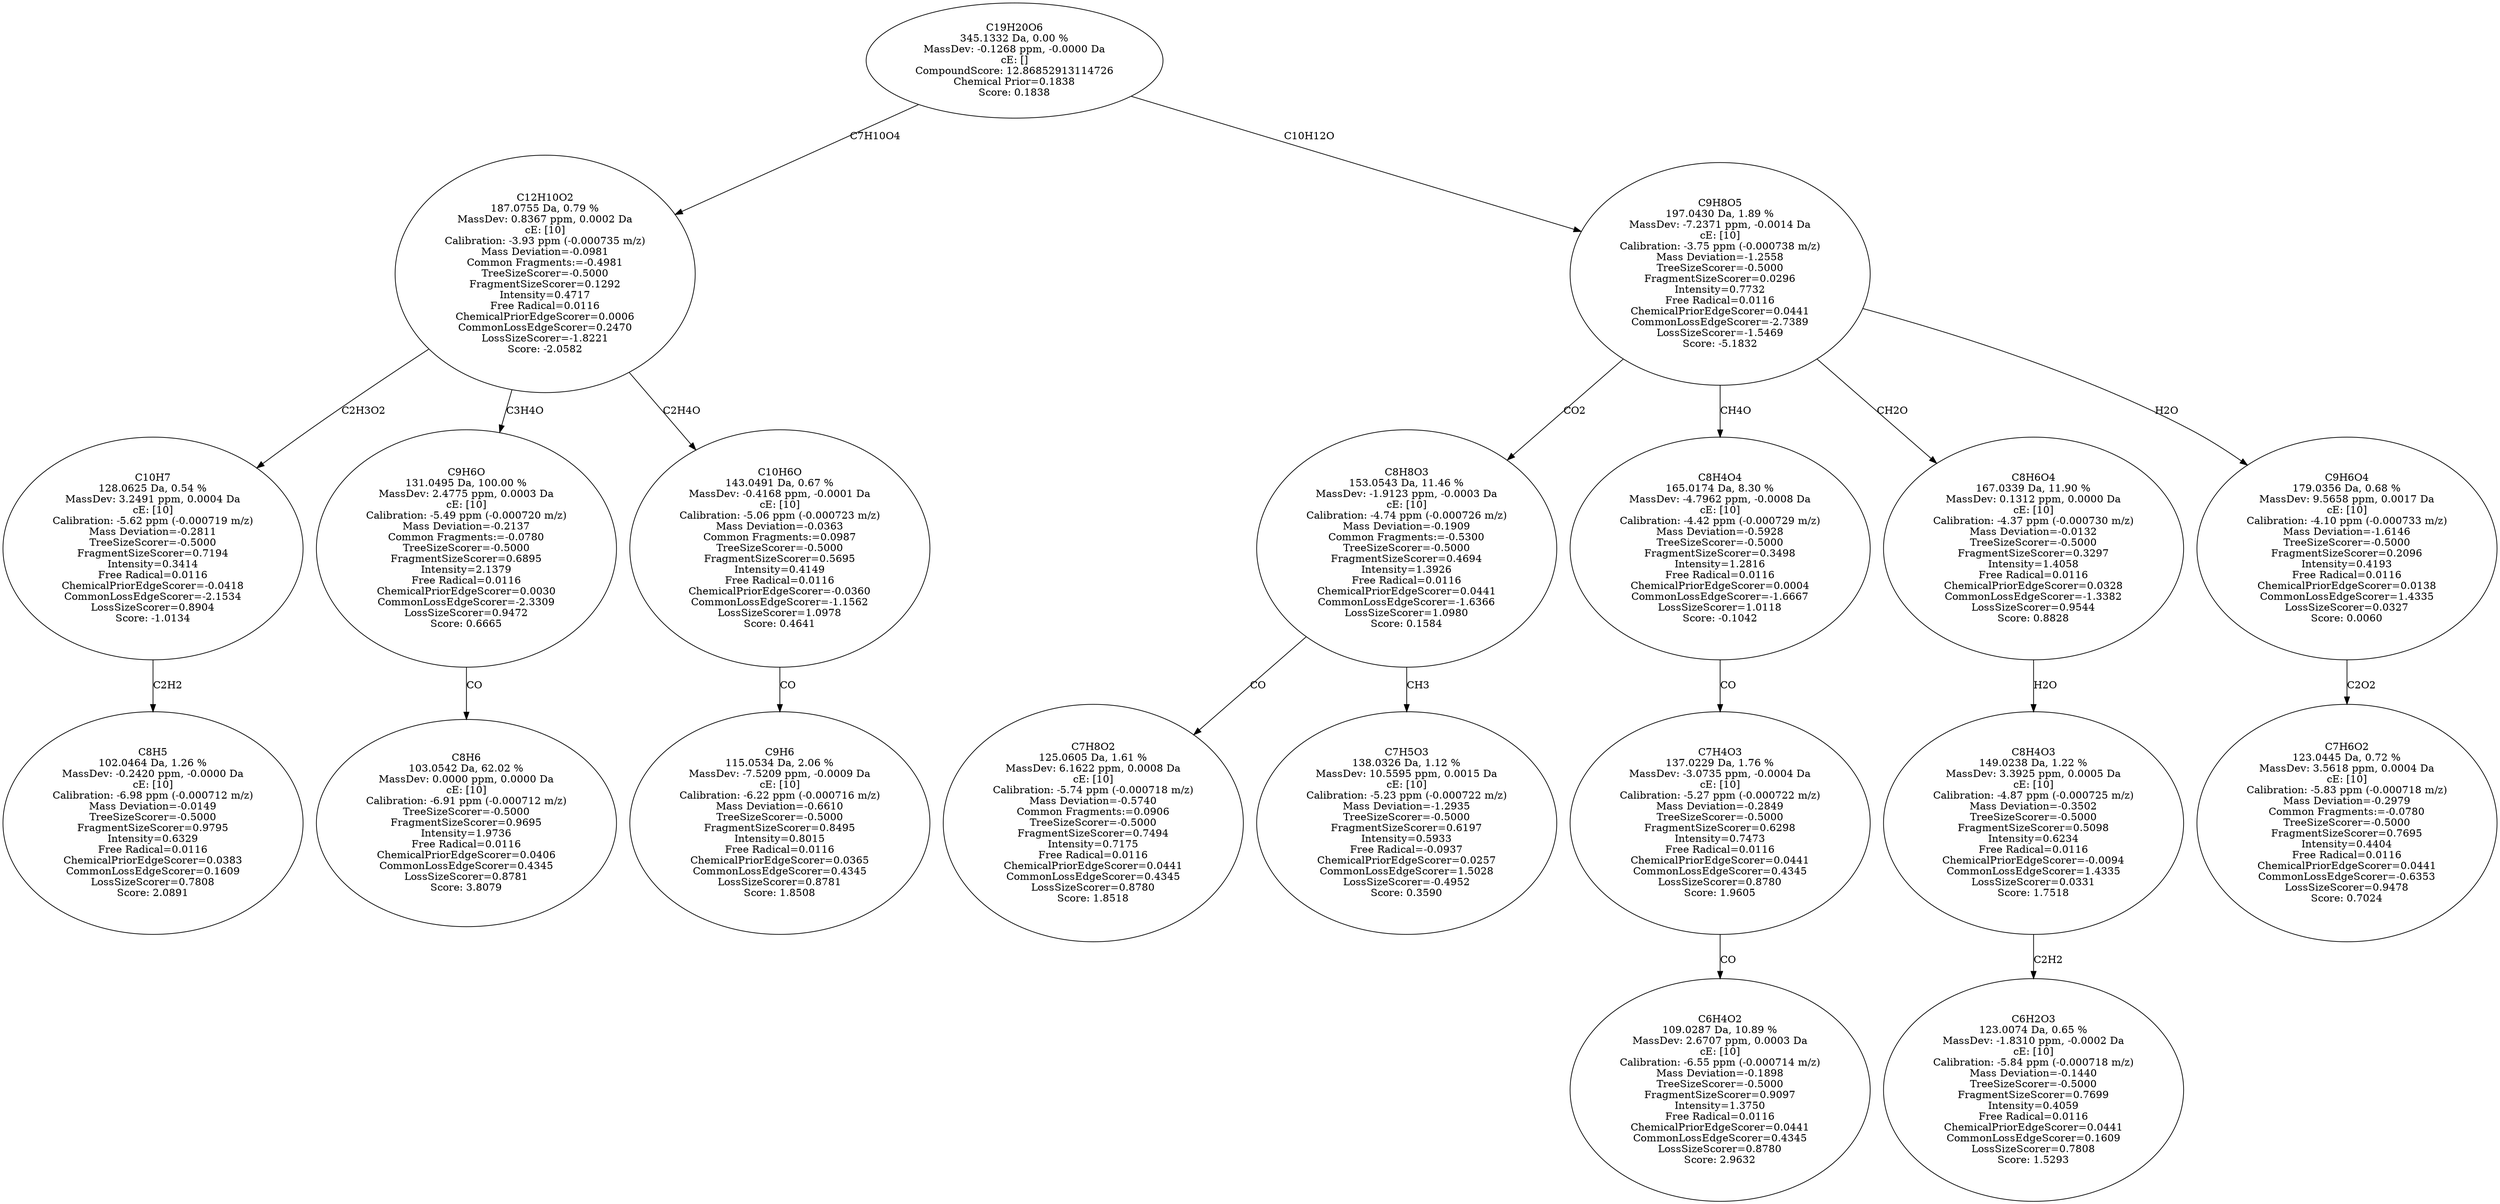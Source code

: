 strict digraph {
v1 [label="C8H5\n102.0464 Da, 1.26 %\nMassDev: -0.2420 ppm, -0.0000 Da\ncE: [10]\nCalibration: -6.98 ppm (-0.000712 m/z)\nMass Deviation=-0.0149\nTreeSizeScorer=-0.5000\nFragmentSizeScorer=0.9795\nIntensity=0.6329\nFree Radical=0.0116\nChemicalPriorEdgeScorer=0.0383\nCommonLossEdgeScorer=0.1609\nLossSizeScorer=0.7808\nScore: 2.0891"];
v2 [label="C10H7\n128.0625 Da, 0.54 %\nMassDev: 3.2491 ppm, 0.0004 Da\ncE: [10]\nCalibration: -5.62 ppm (-0.000719 m/z)\nMass Deviation=-0.2811\nTreeSizeScorer=-0.5000\nFragmentSizeScorer=0.7194\nIntensity=0.3414\nFree Radical=0.0116\nChemicalPriorEdgeScorer=-0.0418\nCommonLossEdgeScorer=-2.1534\nLossSizeScorer=0.8904\nScore: -1.0134"];
v3 [label="C8H6\n103.0542 Da, 62.02 %\nMassDev: 0.0000 ppm, 0.0000 Da\ncE: [10]\nCalibration: -6.91 ppm (-0.000712 m/z)\nTreeSizeScorer=-0.5000\nFragmentSizeScorer=0.9695\nIntensity=1.9736\nFree Radical=0.0116\nChemicalPriorEdgeScorer=0.0406\nCommonLossEdgeScorer=0.4345\nLossSizeScorer=0.8781\nScore: 3.8079"];
v4 [label="C9H6O\n131.0495 Da, 100.00 %\nMassDev: 2.4775 ppm, 0.0003 Da\ncE: [10]\nCalibration: -5.49 ppm (-0.000720 m/z)\nMass Deviation=-0.2137\nCommon Fragments:=-0.0780\nTreeSizeScorer=-0.5000\nFragmentSizeScorer=0.6895\nIntensity=2.1379\nFree Radical=0.0116\nChemicalPriorEdgeScorer=0.0030\nCommonLossEdgeScorer=-2.3309\nLossSizeScorer=0.9472\nScore: 0.6665"];
v5 [label="C9H6\n115.0534 Da, 2.06 %\nMassDev: -7.5209 ppm, -0.0009 Da\ncE: [10]\nCalibration: -6.22 ppm (-0.000716 m/z)\nMass Deviation=-0.6610\nTreeSizeScorer=-0.5000\nFragmentSizeScorer=0.8495\nIntensity=0.8015\nFree Radical=0.0116\nChemicalPriorEdgeScorer=0.0365\nCommonLossEdgeScorer=0.4345\nLossSizeScorer=0.8781\nScore: 1.8508"];
v6 [label="C10H6O\n143.0491 Da, 0.67 %\nMassDev: -0.4168 ppm, -0.0001 Da\ncE: [10]\nCalibration: -5.06 ppm (-0.000723 m/z)\nMass Deviation=-0.0363\nCommon Fragments:=0.0987\nTreeSizeScorer=-0.5000\nFragmentSizeScorer=0.5695\nIntensity=0.4149\nFree Radical=0.0116\nChemicalPriorEdgeScorer=-0.0360\nCommonLossEdgeScorer=-1.1562\nLossSizeScorer=1.0978\nScore: 0.4641"];
v7 [label="C12H10O2\n187.0755 Da, 0.79 %\nMassDev: 0.8367 ppm, 0.0002 Da\ncE: [10]\nCalibration: -3.93 ppm (-0.000735 m/z)\nMass Deviation=-0.0981\nCommon Fragments:=-0.4981\nTreeSizeScorer=-0.5000\nFragmentSizeScorer=0.1292\nIntensity=0.4717\nFree Radical=0.0116\nChemicalPriorEdgeScorer=0.0006\nCommonLossEdgeScorer=0.2470\nLossSizeScorer=-1.8221\nScore: -2.0582"];
v8 [label="C7H8O2\n125.0605 Da, 1.61 %\nMassDev: 6.1622 ppm, 0.0008 Da\ncE: [10]\nCalibration: -5.74 ppm (-0.000718 m/z)\nMass Deviation=-0.5740\nCommon Fragments:=0.0906\nTreeSizeScorer=-0.5000\nFragmentSizeScorer=0.7494\nIntensity=0.7175\nFree Radical=0.0116\nChemicalPriorEdgeScorer=0.0441\nCommonLossEdgeScorer=0.4345\nLossSizeScorer=0.8780\nScore: 1.8518"];
v9 [label="C7H5O3\n138.0326 Da, 1.12 %\nMassDev: 10.5595 ppm, 0.0015 Da\ncE: [10]\nCalibration: -5.23 ppm (-0.000722 m/z)\nMass Deviation=-1.2935\nTreeSizeScorer=-0.5000\nFragmentSizeScorer=0.6197\nIntensity=0.5933\nFree Radical=-0.0937\nChemicalPriorEdgeScorer=0.0257\nCommonLossEdgeScorer=1.5028\nLossSizeScorer=-0.4952\nScore: 0.3590"];
v10 [label="C8H8O3\n153.0543 Da, 11.46 %\nMassDev: -1.9123 ppm, -0.0003 Da\ncE: [10]\nCalibration: -4.74 ppm (-0.000726 m/z)\nMass Deviation=-0.1909\nCommon Fragments:=-0.5300\nTreeSizeScorer=-0.5000\nFragmentSizeScorer=0.4694\nIntensity=1.3926\nFree Radical=0.0116\nChemicalPriorEdgeScorer=0.0441\nCommonLossEdgeScorer=-1.6366\nLossSizeScorer=1.0980\nScore: 0.1584"];
v11 [label="C6H4O2\n109.0287 Da, 10.89 %\nMassDev: 2.6707 ppm, 0.0003 Da\ncE: [10]\nCalibration: -6.55 ppm (-0.000714 m/z)\nMass Deviation=-0.1898\nTreeSizeScorer=-0.5000\nFragmentSizeScorer=0.9097\nIntensity=1.3750\nFree Radical=0.0116\nChemicalPriorEdgeScorer=0.0441\nCommonLossEdgeScorer=0.4345\nLossSizeScorer=0.8780\nScore: 2.9632"];
v12 [label="C7H4O3\n137.0229 Da, 1.76 %\nMassDev: -3.0735 ppm, -0.0004 Da\ncE: [10]\nCalibration: -5.27 ppm (-0.000722 m/z)\nMass Deviation=-0.2849\nTreeSizeScorer=-0.5000\nFragmentSizeScorer=0.6298\nIntensity=0.7473\nFree Radical=0.0116\nChemicalPriorEdgeScorer=0.0441\nCommonLossEdgeScorer=0.4345\nLossSizeScorer=0.8780\nScore: 1.9605"];
v13 [label="C8H4O4\n165.0174 Da, 8.30 %\nMassDev: -4.7962 ppm, -0.0008 Da\ncE: [10]\nCalibration: -4.42 ppm (-0.000729 m/z)\nMass Deviation=-0.5928\nTreeSizeScorer=-0.5000\nFragmentSizeScorer=0.3498\nIntensity=1.2816\nFree Radical=0.0116\nChemicalPriorEdgeScorer=0.0004\nCommonLossEdgeScorer=-1.6667\nLossSizeScorer=1.0118\nScore: -0.1042"];
v14 [label="C6H2O3\n123.0074 Da, 0.65 %\nMassDev: -1.8310 ppm, -0.0002 Da\ncE: [10]\nCalibration: -5.84 ppm (-0.000718 m/z)\nMass Deviation=-0.1440\nTreeSizeScorer=-0.5000\nFragmentSizeScorer=0.7699\nIntensity=0.4059\nFree Radical=0.0116\nChemicalPriorEdgeScorer=0.0441\nCommonLossEdgeScorer=0.1609\nLossSizeScorer=0.7808\nScore: 1.5293"];
v15 [label="C8H4O3\n149.0238 Da, 1.22 %\nMassDev: 3.3925 ppm, 0.0005 Da\ncE: [10]\nCalibration: -4.87 ppm (-0.000725 m/z)\nMass Deviation=-0.3502\nTreeSizeScorer=-0.5000\nFragmentSizeScorer=0.5098\nIntensity=0.6234\nFree Radical=0.0116\nChemicalPriorEdgeScorer=-0.0094\nCommonLossEdgeScorer=1.4335\nLossSizeScorer=0.0331\nScore: 1.7518"];
v16 [label="C8H6O4\n167.0339 Da, 11.90 %\nMassDev: 0.1312 ppm, 0.0000 Da\ncE: [10]\nCalibration: -4.37 ppm (-0.000730 m/z)\nMass Deviation=-0.0132\nTreeSizeScorer=-0.5000\nFragmentSizeScorer=0.3297\nIntensity=1.4058\nFree Radical=0.0116\nChemicalPriorEdgeScorer=0.0328\nCommonLossEdgeScorer=-1.3382\nLossSizeScorer=0.9544\nScore: 0.8828"];
v17 [label="C7H6O2\n123.0445 Da, 0.72 %\nMassDev: 3.5618 ppm, 0.0004 Da\ncE: [10]\nCalibration: -5.83 ppm (-0.000718 m/z)\nMass Deviation=-0.2979\nCommon Fragments:=-0.0780\nTreeSizeScorer=-0.5000\nFragmentSizeScorer=0.7695\nIntensity=0.4404\nFree Radical=0.0116\nChemicalPriorEdgeScorer=0.0441\nCommonLossEdgeScorer=-0.6353\nLossSizeScorer=0.9478\nScore: 0.7024"];
v18 [label="C9H6O4\n179.0356 Da, 0.68 %\nMassDev: 9.5658 ppm, 0.0017 Da\ncE: [10]\nCalibration: -4.10 ppm (-0.000733 m/z)\nMass Deviation=-1.6146\nTreeSizeScorer=-0.5000\nFragmentSizeScorer=0.2096\nIntensity=0.4193\nFree Radical=0.0116\nChemicalPriorEdgeScorer=0.0138\nCommonLossEdgeScorer=1.4335\nLossSizeScorer=0.0327\nScore: 0.0060"];
v19 [label="C9H8O5\n197.0430 Da, 1.89 %\nMassDev: -7.2371 ppm, -0.0014 Da\ncE: [10]\nCalibration: -3.75 ppm (-0.000738 m/z)\nMass Deviation=-1.2558\nTreeSizeScorer=-0.5000\nFragmentSizeScorer=0.0296\nIntensity=0.7732\nFree Radical=0.0116\nChemicalPriorEdgeScorer=0.0441\nCommonLossEdgeScorer=-2.7389\nLossSizeScorer=-1.5469\nScore: -5.1832"];
v20 [label="C19H20O6\n345.1332 Da, 0.00 %\nMassDev: -0.1268 ppm, -0.0000 Da\ncE: []\nCompoundScore: 12.86852913114726\nChemical Prior=0.1838\nScore: 0.1838"];
v2 -> v1 [label="C2H2"];
v7 -> v2 [label="C2H3O2"];
v4 -> v3 [label="CO"];
v7 -> v4 [label="C3H4O"];
v6 -> v5 [label="CO"];
v7 -> v6 [label="C2H4O"];
v20 -> v7 [label="C7H10O4"];
v10 -> v8 [label="CO"];
v10 -> v9 [label="CH3"];
v19 -> v10 [label="CO2"];
v12 -> v11 [label="CO"];
v13 -> v12 [label="CO"];
v19 -> v13 [label="CH4O"];
v15 -> v14 [label="C2H2"];
v16 -> v15 [label="H2O"];
v19 -> v16 [label="CH2O"];
v18 -> v17 [label="C2O2"];
v19 -> v18 [label="H2O"];
v20 -> v19 [label="C10H12O"];
}